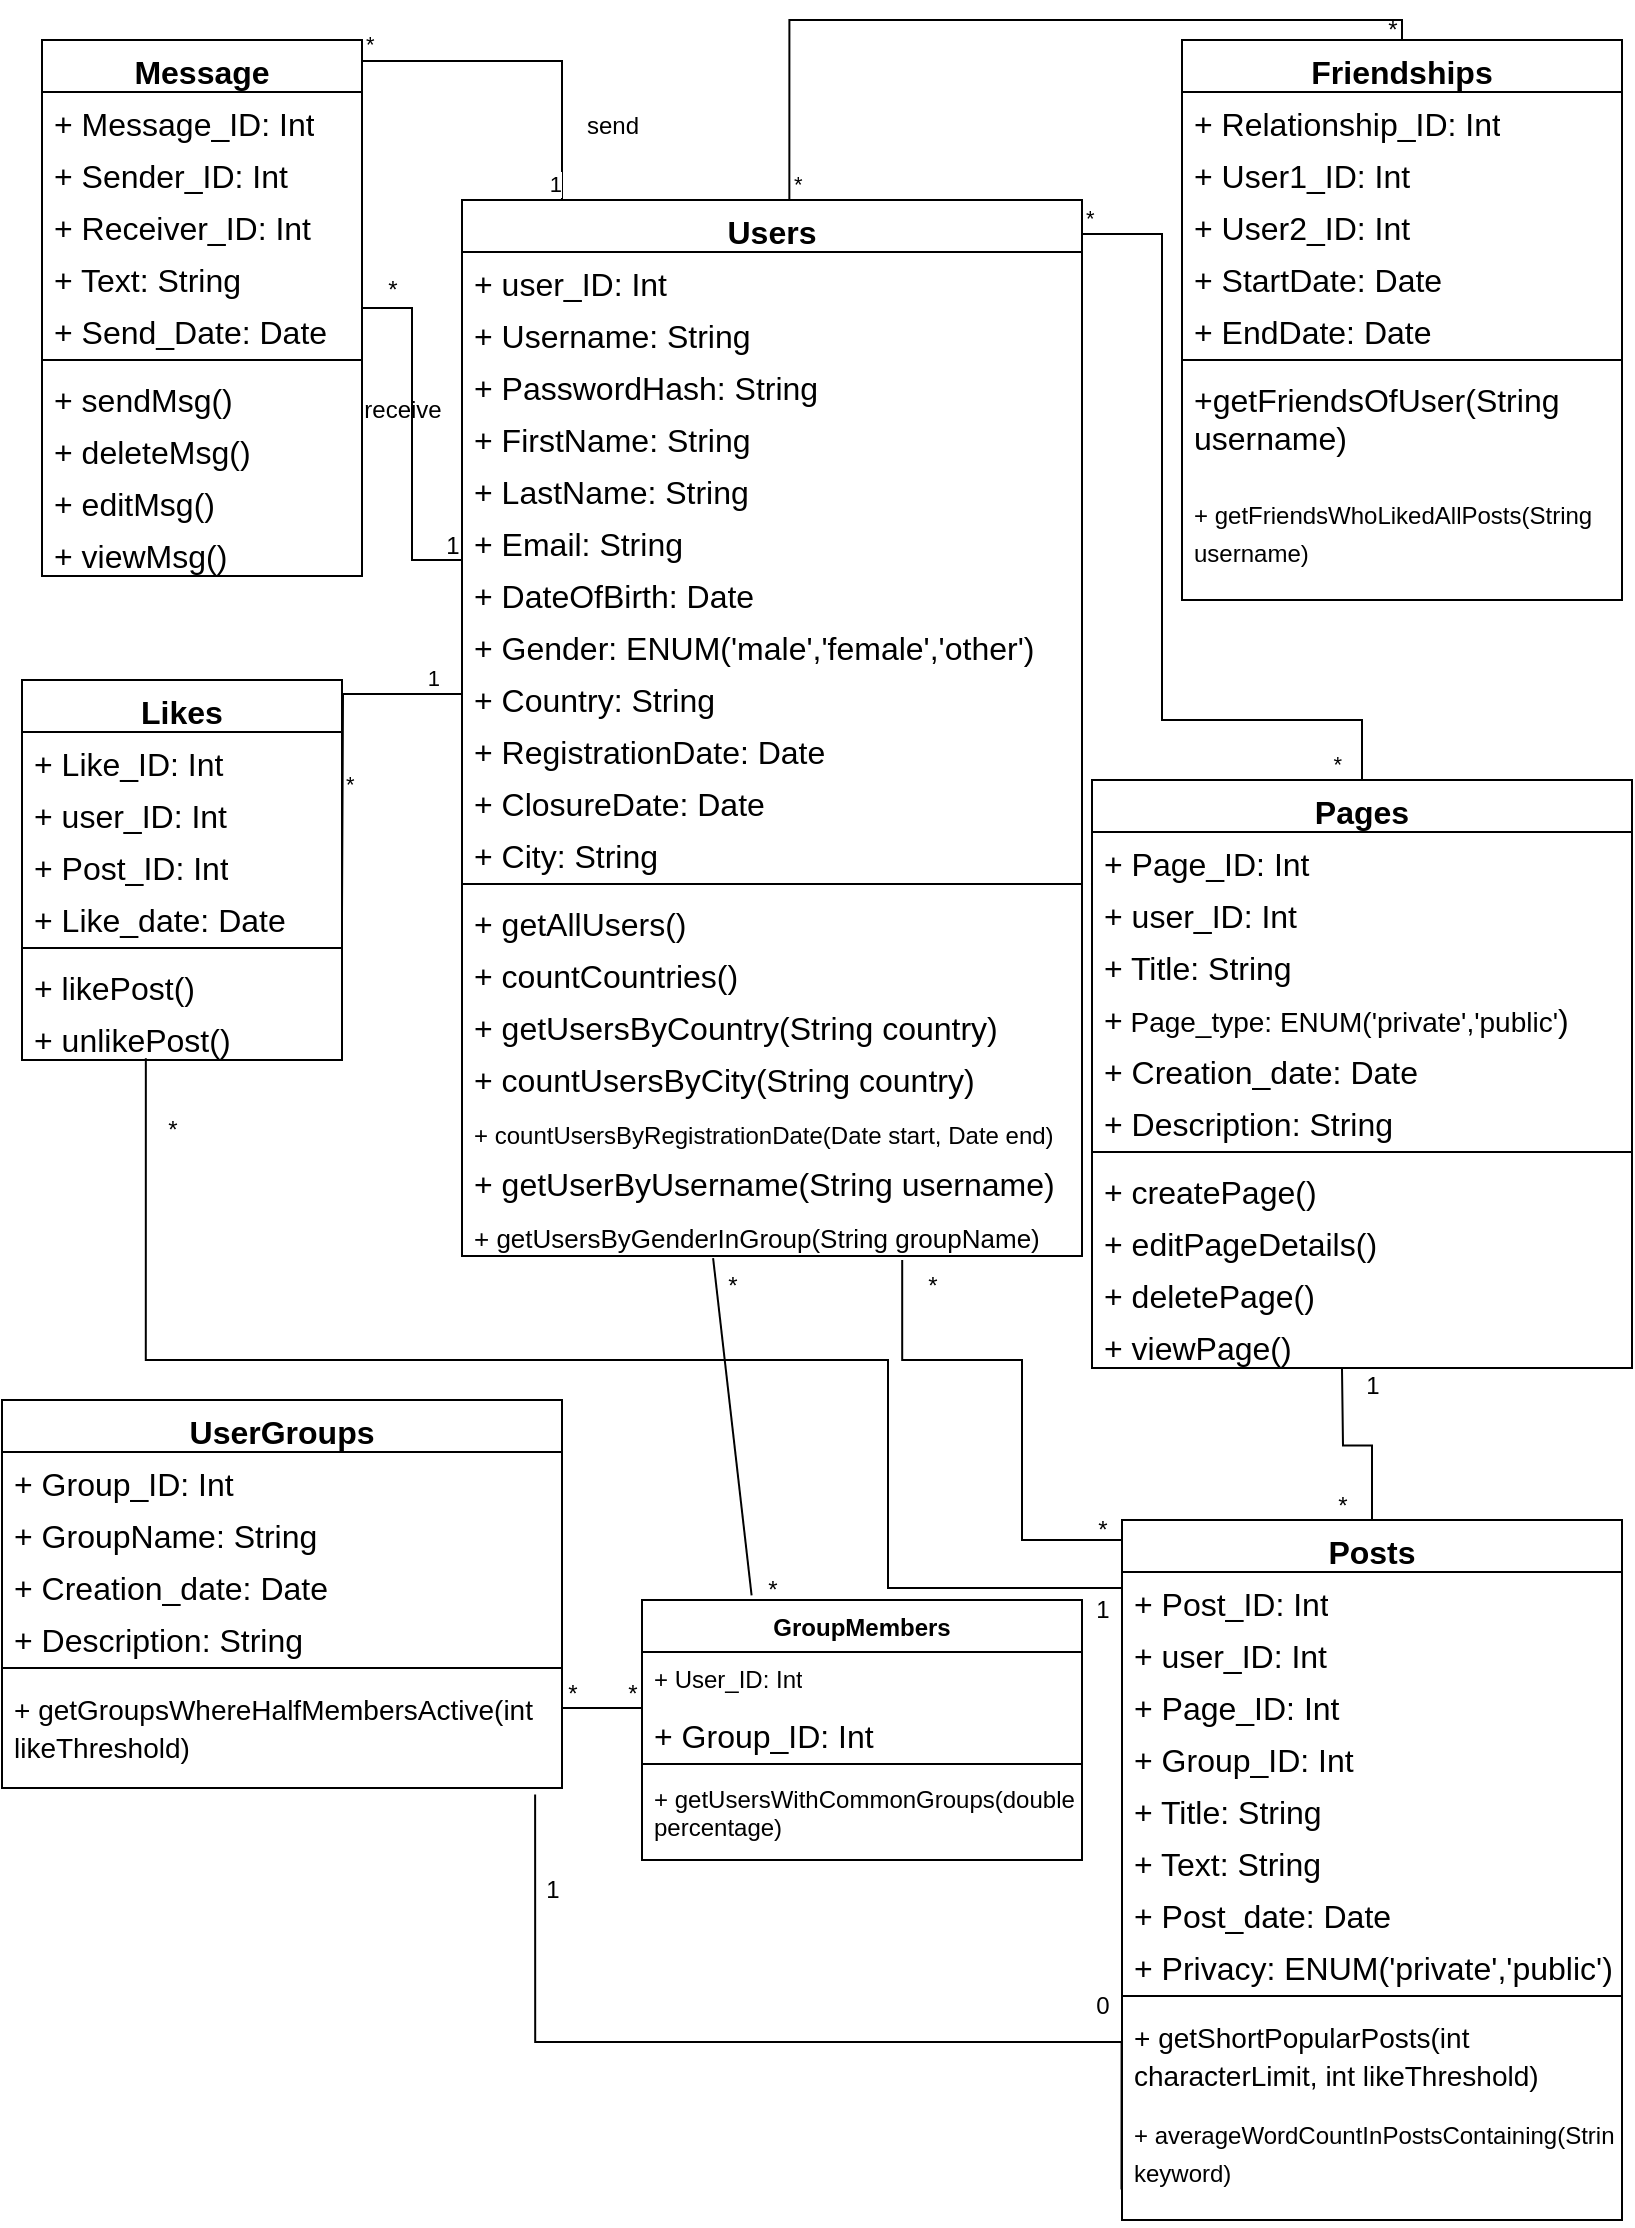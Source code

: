 <mxfile version="22.0.8" type="github">
  <diagram id="C5RBs43oDa-KdzZeNtuy" name="Page-1">
    <mxGraphModel dx="321" dy="411" grid="1" gridSize="10" guides="1" tooltips="1" connect="1" arrows="1" fold="1" page="1" pageScale="1" pageWidth="827" pageHeight="1169" math="0" shadow="0">
      <root>
        <mxCell id="WIyWlLk6GJQsqaUBKTNV-0" />
        <mxCell id="WIyWlLk6GJQsqaUBKTNV-1" parent="WIyWlLk6GJQsqaUBKTNV-0" />
        <mxCell id="ThRtHJyhrlgNvAOaj0hL-0" value="Message" style="swimlane;fontStyle=1;align=center;verticalAlign=top;childLayout=stackLayout;horizontal=1;startSize=26;horizontalStack=0;resizeParent=1;resizeParentMax=0;resizeLast=0;collapsible=1;marginBottom=0;whiteSpace=wrap;html=1;fontSize=16;" parent="WIyWlLk6GJQsqaUBKTNV-1" vertex="1">
          <mxGeometry x="30" y="40" width="160" height="268" as="geometry" />
        </mxCell>
        <mxCell id="ThRtHJyhrlgNvAOaj0hL-1" value="+ Message_ID: Int" style="text;strokeColor=none;fillColor=none;align=left;verticalAlign=top;spacingLeft=4;spacingRight=4;overflow=hidden;rotatable=0;points=[[0,0.5],[1,0.5]];portConstraint=eastwest;whiteSpace=wrap;html=1;fontSize=16;" parent="ThRtHJyhrlgNvAOaj0hL-0" vertex="1">
          <mxGeometry y="26" width="160" height="26" as="geometry" />
        </mxCell>
        <mxCell id="ThRtHJyhrlgNvAOaj0hL-35" value="+ Sender_ID: Int" style="text;strokeColor=none;fillColor=none;align=left;verticalAlign=top;spacingLeft=4;spacingRight=4;overflow=hidden;rotatable=0;points=[[0,0.5],[1,0.5]];portConstraint=eastwest;whiteSpace=wrap;html=1;fontSize=16;" parent="ThRtHJyhrlgNvAOaj0hL-0" vertex="1">
          <mxGeometry y="52" width="160" height="26" as="geometry" />
        </mxCell>
        <mxCell id="ThRtHJyhrlgNvAOaj0hL-36" value="+ Receiver_ID: Int" style="text;strokeColor=none;fillColor=none;align=left;verticalAlign=top;spacingLeft=4;spacingRight=4;overflow=hidden;rotatable=0;points=[[0,0.5],[1,0.5]];portConstraint=eastwest;whiteSpace=wrap;html=1;fontSize=16;" parent="ThRtHJyhrlgNvAOaj0hL-0" vertex="1">
          <mxGeometry y="78" width="160" height="26" as="geometry" />
        </mxCell>
        <mxCell id="ThRtHJyhrlgNvAOaj0hL-38" value="+ Text: String" style="text;strokeColor=none;fillColor=none;align=left;verticalAlign=top;spacingLeft=4;spacingRight=4;overflow=hidden;rotatable=0;points=[[0,0.5],[1,0.5]];portConstraint=eastwest;whiteSpace=wrap;html=1;fontSize=16;" parent="ThRtHJyhrlgNvAOaj0hL-0" vertex="1">
          <mxGeometry y="104" width="160" height="26" as="geometry" />
        </mxCell>
        <mxCell id="ThRtHJyhrlgNvAOaj0hL-37" value="+ Send_Date: Date" style="text;strokeColor=none;fillColor=none;align=left;verticalAlign=top;spacingLeft=4;spacingRight=4;overflow=hidden;rotatable=0;points=[[0,0.5],[1,0.5]];portConstraint=eastwest;whiteSpace=wrap;html=1;fontSize=16;" parent="ThRtHJyhrlgNvAOaj0hL-0" vertex="1">
          <mxGeometry y="130" width="160" height="26" as="geometry" />
        </mxCell>
        <mxCell id="ThRtHJyhrlgNvAOaj0hL-2" value="" style="line;strokeWidth=1;fillColor=none;align=left;verticalAlign=middle;spacingTop=-1;spacingLeft=3;spacingRight=3;rotatable=0;labelPosition=right;points=[];portConstraint=eastwest;strokeColor=inherit;fontSize=16;" parent="ThRtHJyhrlgNvAOaj0hL-0" vertex="1">
          <mxGeometry y="156" width="160" height="8" as="geometry" />
        </mxCell>
        <mxCell id="ThRtHJyhrlgNvAOaj0hL-39" value="+ sendMsg()" style="text;strokeColor=none;fillColor=none;align=left;verticalAlign=top;spacingLeft=4;spacingRight=4;overflow=hidden;rotatable=0;points=[[0,0.5],[1,0.5]];portConstraint=eastwest;whiteSpace=wrap;html=1;fontSize=16;" parent="ThRtHJyhrlgNvAOaj0hL-0" vertex="1">
          <mxGeometry y="164" width="160" height="26" as="geometry" />
        </mxCell>
        <mxCell id="ThRtHJyhrlgNvAOaj0hL-40" value="+ deleteMsg()" style="text;strokeColor=none;fillColor=none;align=left;verticalAlign=top;spacingLeft=4;spacingRight=4;overflow=hidden;rotatable=0;points=[[0,0.5],[1,0.5]];portConstraint=eastwest;whiteSpace=wrap;html=1;fontSize=16;" parent="ThRtHJyhrlgNvAOaj0hL-0" vertex="1">
          <mxGeometry y="190" width="160" height="26" as="geometry" />
        </mxCell>
        <mxCell id="86ihuLmKKEzfIIMD_7gH-0" value="+ editMsg()" style="text;strokeColor=none;fillColor=none;align=left;verticalAlign=top;spacingLeft=4;spacingRight=4;overflow=hidden;rotatable=0;points=[[0,0.5],[1,0.5]];portConstraint=eastwest;whiteSpace=wrap;html=1;fontSize=16;" parent="ThRtHJyhrlgNvAOaj0hL-0" vertex="1">
          <mxGeometry y="216" width="160" height="26" as="geometry" />
        </mxCell>
        <mxCell id="ThRtHJyhrlgNvAOaj0hL-3" value="+ viewMsg()" style="text;strokeColor=none;fillColor=none;align=left;verticalAlign=top;spacingLeft=4;spacingRight=4;overflow=hidden;rotatable=0;points=[[0,0.5],[1,0.5]];portConstraint=eastwest;whiteSpace=wrap;html=1;fontSize=16;" parent="ThRtHJyhrlgNvAOaj0hL-0" vertex="1">
          <mxGeometry y="242" width="160" height="26" as="geometry" />
        </mxCell>
        <mxCell id="ThRtHJyhrlgNvAOaj0hL-4" value="Posts" style="swimlane;fontStyle=1;align=center;verticalAlign=top;childLayout=stackLayout;horizontal=1;startSize=26;horizontalStack=0;resizeParent=1;resizeParentMax=0;resizeLast=0;collapsible=1;marginBottom=0;whiteSpace=wrap;html=1;fontSize=16;" parent="WIyWlLk6GJQsqaUBKTNV-1" vertex="1">
          <mxGeometry x="570" y="780" width="250" height="350" as="geometry" />
        </mxCell>
        <mxCell id="ThRtHJyhrlgNvAOaj0hL-5" value="+ Post_ID: Int" style="text;strokeColor=none;fillColor=none;align=left;verticalAlign=top;spacingLeft=4;spacingRight=4;overflow=hidden;rotatable=0;points=[[0,0.5],[1,0.5]];portConstraint=eastwest;whiteSpace=wrap;html=1;fontSize=16;" parent="ThRtHJyhrlgNvAOaj0hL-4" vertex="1">
          <mxGeometry y="26" width="250" height="26" as="geometry" />
        </mxCell>
        <mxCell id="UAslaFIWiBgq6Q58Ci3w-1" value="+ user_ID: Int" style="text;strokeColor=none;fillColor=none;align=left;verticalAlign=top;spacingLeft=4;spacingRight=4;overflow=hidden;rotatable=0;points=[[0,0.5],[1,0.5]];portConstraint=eastwest;whiteSpace=wrap;html=1;fontSize=16;" parent="ThRtHJyhrlgNvAOaj0hL-4" vertex="1">
          <mxGeometry y="52" width="250" height="26" as="geometry" />
        </mxCell>
        <mxCell id="86ihuLmKKEzfIIMD_7gH-53" value="+ Page_ID: Int" style="text;strokeColor=none;fillColor=none;align=left;verticalAlign=top;spacingLeft=4;spacingRight=4;overflow=hidden;rotatable=0;points=[[0,0.5],[1,0.5]];portConstraint=eastwest;whiteSpace=wrap;html=1;fontSize=16;" parent="ThRtHJyhrlgNvAOaj0hL-4" vertex="1">
          <mxGeometry y="78" width="250" height="26" as="geometry" />
        </mxCell>
        <mxCell id="86ihuLmKKEzfIIMD_7gH-55" value="+ Group_ID: Int" style="text;strokeColor=none;fillColor=none;align=left;verticalAlign=top;spacingLeft=4;spacingRight=4;overflow=hidden;rotatable=0;points=[[0,0.5],[1,0.5]];portConstraint=eastwest;whiteSpace=wrap;html=1;fontSize=16;" parent="ThRtHJyhrlgNvAOaj0hL-4" vertex="1">
          <mxGeometry y="104" width="250" height="26" as="geometry" />
        </mxCell>
        <mxCell id="86ihuLmKKEzfIIMD_7gH-54" value="+ Title: String" style="text;strokeColor=none;fillColor=none;align=left;verticalAlign=top;spacingLeft=4;spacingRight=4;overflow=hidden;rotatable=0;points=[[0,0.5],[1,0.5]];portConstraint=eastwest;whiteSpace=wrap;html=1;fontSize=16;" parent="ThRtHJyhrlgNvAOaj0hL-4" vertex="1">
          <mxGeometry y="130" width="250" height="26" as="geometry" />
        </mxCell>
        <mxCell id="86ihuLmKKEzfIIMD_7gH-52" value="+ Text: String" style="text;strokeColor=none;fillColor=none;align=left;verticalAlign=top;spacingLeft=4;spacingRight=4;overflow=hidden;rotatable=0;points=[[0,0.5],[1,0.5]];portConstraint=eastwest;whiteSpace=wrap;html=1;fontSize=16;" parent="ThRtHJyhrlgNvAOaj0hL-4" vertex="1">
          <mxGeometry y="156" width="250" height="26" as="geometry" />
        </mxCell>
        <mxCell id="86ihuLmKKEzfIIMD_7gH-51" value="+ Post_date: Date" style="text;strokeColor=none;fillColor=none;align=left;verticalAlign=top;spacingLeft=4;spacingRight=4;overflow=hidden;rotatable=0;points=[[0,0.5],[1,0.5]];portConstraint=eastwest;whiteSpace=wrap;html=1;fontSize=16;" parent="ThRtHJyhrlgNvAOaj0hL-4" vertex="1">
          <mxGeometry y="182" width="250" height="26" as="geometry" />
        </mxCell>
        <mxCell id="86ihuLmKKEzfIIMD_7gH-50" value="+ Privacy: ENUM(&#39;private&#39;,&#39;public&#39;)" style="text;strokeColor=none;fillColor=none;align=left;verticalAlign=top;spacingLeft=4;spacingRight=4;overflow=hidden;rotatable=0;points=[[0,0.5],[1,0.5]];portConstraint=eastwest;whiteSpace=wrap;html=1;fontSize=16;" parent="ThRtHJyhrlgNvAOaj0hL-4" vertex="1">
          <mxGeometry y="208" width="250" height="26" as="geometry" />
        </mxCell>
        <mxCell id="ThRtHJyhrlgNvAOaj0hL-6" value="" style="line;strokeWidth=1;fillColor=none;align=left;verticalAlign=middle;spacingTop=-1;spacingLeft=3;spacingRight=3;rotatable=0;labelPosition=right;points=[];portConstraint=eastwest;strokeColor=inherit;fontSize=16;" parent="ThRtHJyhrlgNvAOaj0hL-4" vertex="1">
          <mxGeometry y="234" width="250" height="8" as="geometry" />
        </mxCell>
        <mxCell id="86ihuLmKKEzfIIMD_7gH-56" value="&lt;font style=&quot;font-size: 14px;&quot;&gt;+&amp;nbsp;getShortPopularPosts(int characterLimit, int likeThreshold)&lt;/font&gt;" style="text;strokeColor=none;fillColor=none;align=left;verticalAlign=top;spacingLeft=4;spacingRight=4;overflow=hidden;rotatable=0;points=[[0,0.5],[1,0.5]];portConstraint=eastwest;whiteSpace=wrap;html=1;fontSize=16;" parent="ThRtHJyhrlgNvAOaj0hL-4" vertex="1">
          <mxGeometry y="242" width="250" height="48" as="geometry" />
        </mxCell>
        <mxCell id="86ihuLmKKEzfIIMD_7gH-58" value="&lt;font style=&quot;font-size: 12px;&quot;&gt;+&amp;nbsp;averageWordCountInPostsContaining(String keyword)&lt;/font&gt;" style="text;strokeColor=none;fillColor=none;align=left;verticalAlign=top;spacingLeft=4;spacingRight=4;overflow=hidden;rotatable=0;points=[[0,0.5],[1,0.5]];portConstraint=eastwest;whiteSpace=wrap;html=1;fontSize=16;" parent="ThRtHJyhrlgNvAOaj0hL-4" vertex="1">
          <mxGeometry y="290" width="250" height="60" as="geometry" />
        </mxCell>
        <mxCell id="ThRtHJyhrlgNvAOaj0hL-8" value="Users" style="swimlane;fontStyle=1;align=center;verticalAlign=top;childLayout=stackLayout;horizontal=1;startSize=26;horizontalStack=0;resizeParent=1;resizeParentMax=0;resizeLast=0;collapsible=1;marginBottom=0;whiteSpace=wrap;html=1;fontSize=16;" parent="WIyWlLk6GJQsqaUBKTNV-1" vertex="1">
          <mxGeometry x="240" y="120" width="310" height="528" as="geometry" />
        </mxCell>
        <mxCell id="ThRtHJyhrlgNvAOaj0hL-9" value="+ user_ID: Int" style="text;strokeColor=none;fillColor=none;align=left;verticalAlign=top;spacingLeft=4;spacingRight=4;overflow=hidden;rotatable=0;points=[[0,0.5],[1,0.5]];portConstraint=eastwest;whiteSpace=wrap;html=1;fontSize=16;" parent="ThRtHJyhrlgNvAOaj0hL-8" vertex="1">
          <mxGeometry y="26" width="310" height="26" as="geometry" />
        </mxCell>
        <mxCell id="86ihuLmKKEzfIIMD_7gH-1" value="+ Username: String" style="text;strokeColor=none;fillColor=none;align=left;verticalAlign=top;spacingLeft=4;spacingRight=4;overflow=hidden;rotatable=0;points=[[0,0.5],[1,0.5]];portConstraint=eastwest;whiteSpace=wrap;html=1;fontSize=16;" parent="ThRtHJyhrlgNvAOaj0hL-8" vertex="1">
          <mxGeometry y="52" width="310" height="26" as="geometry" />
        </mxCell>
        <mxCell id="86ihuLmKKEzfIIMD_7gH-4" value="+ PasswordHash: String" style="text;strokeColor=none;fillColor=none;align=left;verticalAlign=top;spacingLeft=4;spacingRight=4;overflow=hidden;rotatable=0;points=[[0,0.5],[1,0.5]];portConstraint=eastwest;whiteSpace=wrap;html=1;fontSize=16;" parent="ThRtHJyhrlgNvAOaj0hL-8" vertex="1">
          <mxGeometry y="78" width="310" height="26" as="geometry" />
        </mxCell>
        <mxCell id="86ihuLmKKEzfIIMD_7gH-6" value="+ FirstName: String" style="text;strokeColor=none;fillColor=none;align=left;verticalAlign=top;spacingLeft=4;spacingRight=4;overflow=hidden;rotatable=0;points=[[0,0.5],[1,0.5]];portConstraint=eastwest;whiteSpace=wrap;html=1;fontSize=16;" parent="ThRtHJyhrlgNvAOaj0hL-8" vertex="1">
          <mxGeometry y="104" width="310" height="26" as="geometry" />
        </mxCell>
        <mxCell id="86ihuLmKKEzfIIMD_7gH-9" value="+ LastName: String" style="text;strokeColor=none;fillColor=none;align=left;verticalAlign=top;spacingLeft=4;spacingRight=4;overflow=hidden;rotatable=0;points=[[0,0.5],[1,0.5]];portConstraint=eastwest;whiteSpace=wrap;html=1;fontSize=16;" parent="ThRtHJyhrlgNvAOaj0hL-8" vertex="1">
          <mxGeometry y="130" width="310" height="26" as="geometry" />
        </mxCell>
        <mxCell id="86ihuLmKKEzfIIMD_7gH-8" value="+ Email: String" style="text;strokeColor=none;fillColor=none;align=left;verticalAlign=top;spacingLeft=4;spacingRight=4;overflow=hidden;rotatable=0;points=[[0,0.5],[1,0.5]];portConstraint=eastwest;whiteSpace=wrap;html=1;fontSize=16;" parent="ThRtHJyhrlgNvAOaj0hL-8" vertex="1">
          <mxGeometry y="156" width="310" height="26" as="geometry" />
        </mxCell>
        <mxCell id="86ihuLmKKEzfIIMD_7gH-7" value="+ DateOfBirth: Date" style="text;strokeColor=none;fillColor=none;align=left;verticalAlign=top;spacingLeft=4;spacingRight=4;overflow=hidden;rotatable=0;points=[[0,0.5],[1,0.5]];portConstraint=eastwest;whiteSpace=wrap;html=1;fontSize=16;" parent="ThRtHJyhrlgNvAOaj0hL-8" vertex="1">
          <mxGeometry y="182" width="310" height="26" as="geometry" />
        </mxCell>
        <mxCell id="86ihuLmKKEzfIIMD_7gH-5" value="+ Gender: ENUM(&#39;male&#39;,&#39;female&#39;,&#39;other&#39;)" style="text;strokeColor=none;fillColor=none;align=left;verticalAlign=top;spacingLeft=4;spacingRight=4;overflow=hidden;rotatable=0;points=[[0,0.5],[1,0.5]];portConstraint=eastwest;whiteSpace=wrap;html=1;fontSize=16;" parent="ThRtHJyhrlgNvAOaj0hL-8" vertex="1">
          <mxGeometry y="208" width="310" height="26" as="geometry" />
        </mxCell>
        <mxCell id="86ihuLmKKEzfIIMD_7gH-2" value="+ Country: String" style="text;strokeColor=none;fillColor=none;align=left;verticalAlign=top;spacingLeft=4;spacingRight=4;overflow=hidden;rotatable=0;points=[[0,0.5],[1,0.5]];portConstraint=eastwest;whiteSpace=wrap;html=1;fontSize=16;" parent="ThRtHJyhrlgNvAOaj0hL-8" vertex="1">
          <mxGeometry y="234" width="310" height="26" as="geometry" />
        </mxCell>
        <mxCell id="86ihuLmKKEzfIIMD_7gH-3" value="+ RegistrationDate: Date" style="text;strokeColor=none;fillColor=none;align=left;verticalAlign=top;spacingLeft=4;spacingRight=4;overflow=hidden;rotatable=0;points=[[0,0.5],[1,0.5]];portConstraint=eastwest;whiteSpace=wrap;html=1;fontSize=16;" parent="ThRtHJyhrlgNvAOaj0hL-8" vertex="1">
          <mxGeometry y="260" width="310" height="26" as="geometry" />
        </mxCell>
        <mxCell id="86ihuLmKKEzfIIMD_7gH-12" value="+ ClosureDate: Date" style="text;strokeColor=none;fillColor=none;align=left;verticalAlign=top;spacingLeft=4;spacingRight=4;overflow=hidden;rotatable=0;points=[[0,0.5],[1,0.5]];portConstraint=eastwest;whiteSpace=wrap;html=1;fontSize=16;" parent="ThRtHJyhrlgNvAOaj0hL-8" vertex="1">
          <mxGeometry y="286" width="310" height="26" as="geometry" />
        </mxCell>
        <mxCell id="UAslaFIWiBgq6Q58Ci3w-0" value="+ City: String" style="text;strokeColor=none;fillColor=none;align=left;verticalAlign=top;spacingLeft=4;spacingRight=4;overflow=hidden;rotatable=0;points=[[0,0.5],[1,0.5]];portConstraint=eastwest;whiteSpace=wrap;html=1;fontSize=16;" parent="ThRtHJyhrlgNvAOaj0hL-8" vertex="1">
          <mxGeometry y="312" width="310" height="26" as="geometry" />
        </mxCell>
        <mxCell id="ThRtHJyhrlgNvAOaj0hL-10" value="" style="line;strokeWidth=1;fillColor=none;align=left;verticalAlign=middle;spacingTop=-1;spacingLeft=3;spacingRight=3;rotatable=0;labelPosition=right;points=[];portConstraint=eastwest;strokeColor=inherit;fontSize=16;" parent="ThRtHJyhrlgNvAOaj0hL-8" vertex="1">
          <mxGeometry y="338" width="310" height="8" as="geometry" />
        </mxCell>
        <mxCell id="86ihuLmKKEzfIIMD_7gH-15" value="+ getAllUsers()" style="text;strokeColor=none;fillColor=none;align=left;verticalAlign=top;spacingLeft=4;spacingRight=4;overflow=hidden;rotatable=0;points=[[0,0.5],[1,0.5]];portConstraint=eastwest;whiteSpace=wrap;html=1;fontSize=16;" parent="ThRtHJyhrlgNvAOaj0hL-8" vertex="1">
          <mxGeometry y="346" width="310" height="26" as="geometry" />
        </mxCell>
        <mxCell id="86ihuLmKKEzfIIMD_7gH-16" value="+ countCountries()" style="text;strokeColor=none;fillColor=none;align=left;verticalAlign=top;spacingLeft=4;spacingRight=4;overflow=hidden;rotatable=0;points=[[0,0.5],[1,0.5]];portConstraint=eastwest;whiteSpace=wrap;html=1;fontSize=16;" parent="ThRtHJyhrlgNvAOaj0hL-8" vertex="1">
          <mxGeometry y="372" width="310" height="26" as="geometry" />
        </mxCell>
        <mxCell id="86ihuLmKKEzfIIMD_7gH-17" value="+ getUsersByCountry(String country)" style="text;strokeColor=none;fillColor=none;align=left;verticalAlign=top;spacingLeft=4;spacingRight=4;overflow=hidden;rotatable=0;points=[[0,0.5],[1,0.5]];portConstraint=eastwest;whiteSpace=wrap;html=1;fontSize=16;" parent="ThRtHJyhrlgNvAOaj0hL-8" vertex="1">
          <mxGeometry y="398" width="310" height="26" as="geometry" />
        </mxCell>
        <mxCell id="86ihuLmKKEzfIIMD_7gH-14" value="+&amp;nbsp;countUsersByCity(String country)" style="text;strokeColor=none;fillColor=none;align=left;verticalAlign=top;spacingLeft=4;spacingRight=4;overflow=hidden;rotatable=0;points=[[0,0.5],[1,0.5]];portConstraint=eastwest;whiteSpace=wrap;html=1;fontSize=16;" parent="ThRtHJyhrlgNvAOaj0hL-8" vertex="1">
          <mxGeometry y="424" width="310" height="26" as="geometry" />
        </mxCell>
        <mxCell id="86ihuLmKKEzfIIMD_7gH-13" value="&lt;font style=&quot;font-size: 12px;&quot;&gt;+&amp;nbsp;countUsersByRegistrationDate(Date start, Date end)&lt;/font&gt;" style="text;strokeColor=none;fillColor=none;align=left;verticalAlign=top;spacingLeft=4;spacingRight=4;overflow=hidden;rotatable=0;points=[[0,0.5],[1,0.5]];portConstraint=eastwest;whiteSpace=wrap;html=1;fontSize=16;" parent="ThRtHJyhrlgNvAOaj0hL-8" vertex="1">
          <mxGeometry y="450" width="310" height="26" as="geometry" />
        </mxCell>
        <mxCell id="ThRtHJyhrlgNvAOaj0hL-11" value="+&amp;nbsp;getUserByUsername(String username)" style="text;strokeColor=none;fillColor=none;align=left;verticalAlign=top;spacingLeft=4;spacingRight=4;overflow=hidden;rotatable=0;points=[[0,0.5],[1,0.5]];portConstraint=eastwest;whiteSpace=wrap;html=1;fontSize=16;" parent="ThRtHJyhrlgNvAOaj0hL-8" vertex="1">
          <mxGeometry y="476" width="310" height="26" as="geometry" />
        </mxCell>
        <mxCell id="UAslaFIWiBgq6Q58Ci3w-25" value="&lt;font style=&quot;font-size: 13px;&quot;&gt;+&amp;nbsp;getUsersByGenderInGroup(String groupName)&lt;/font&gt;" style="text;strokeColor=none;fillColor=none;align=left;verticalAlign=top;spacingLeft=4;spacingRight=4;overflow=hidden;rotatable=0;points=[[0,0.5],[1,0.5]];portConstraint=eastwest;whiteSpace=wrap;html=1;fontSize=16;" parent="ThRtHJyhrlgNvAOaj0hL-8" vertex="1">
          <mxGeometry y="502" width="310" height="26" as="geometry" />
        </mxCell>
        <mxCell id="ThRtHJyhrlgNvAOaj0hL-16" value="Pages" style="swimlane;fontStyle=1;align=center;verticalAlign=top;childLayout=stackLayout;horizontal=1;startSize=26;horizontalStack=0;resizeParent=1;resizeParentMax=0;resizeLast=0;collapsible=1;marginBottom=0;whiteSpace=wrap;html=1;fontSize=16;" parent="WIyWlLk6GJQsqaUBKTNV-1" vertex="1">
          <mxGeometry x="555" y="410" width="270" height="294" as="geometry" />
        </mxCell>
        <mxCell id="ThRtHJyhrlgNvAOaj0hL-17" value="+ Page_ID: Int" style="text;strokeColor=none;fillColor=none;align=left;verticalAlign=top;spacingLeft=4;spacingRight=4;overflow=hidden;rotatable=0;points=[[0,0.5],[1,0.5]];portConstraint=eastwest;whiteSpace=wrap;html=1;fontSize=16;" parent="ThRtHJyhrlgNvAOaj0hL-16" vertex="1">
          <mxGeometry y="26" width="270" height="26" as="geometry" />
        </mxCell>
        <mxCell id="86ihuLmKKEzfIIMD_7gH-27" value="+ user_ID: Int" style="text;strokeColor=none;fillColor=none;align=left;verticalAlign=top;spacingLeft=4;spacingRight=4;overflow=hidden;rotatable=0;points=[[0,0.5],[1,0.5]];portConstraint=eastwest;whiteSpace=wrap;html=1;fontSize=16;" parent="ThRtHJyhrlgNvAOaj0hL-16" vertex="1">
          <mxGeometry y="52" width="270" height="26" as="geometry" />
        </mxCell>
        <mxCell id="86ihuLmKKEzfIIMD_7gH-30" value="+ Title: String" style="text;strokeColor=none;fillColor=none;align=left;verticalAlign=top;spacingLeft=4;spacingRight=4;overflow=hidden;rotatable=0;points=[[0,0.5],[1,0.5]];portConstraint=eastwest;whiteSpace=wrap;html=1;fontSize=16;" parent="ThRtHJyhrlgNvAOaj0hL-16" vertex="1">
          <mxGeometry y="78" width="270" height="26" as="geometry" />
        </mxCell>
        <mxCell id="86ihuLmKKEzfIIMD_7gH-31" value="+&lt;font style=&quot;font-size: 14px;&quot;&gt; Page_type: ENUM(&#39;private&#39;,&#39;public&#39;&lt;/font&gt;)" style="text;strokeColor=none;fillColor=none;align=left;verticalAlign=top;spacingLeft=4;spacingRight=4;overflow=hidden;rotatable=0;points=[[0,0.5],[1,0.5]];portConstraint=eastwest;whiteSpace=wrap;html=1;fontSize=16;" parent="ThRtHJyhrlgNvAOaj0hL-16" vertex="1">
          <mxGeometry y="104" width="270" height="26" as="geometry" />
        </mxCell>
        <mxCell id="86ihuLmKKEzfIIMD_7gH-29" value="+ Creation_date: Date" style="text;strokeColor=none;fillColor=none;align=left;verticalAlign=top;spacingLeft=4;spacingRight=4;overflow=hidden;rotatable=0;points=[[0,0.5],[1,0.5]];portConstraint=eastwest;whiteSpace=wrap;html=1;fontSize=16;" parent="ThRtHJyhrlgNvAOaj0hL-16" vertex="1">
          <mxGeometry y="130" width="270" height="26" as="geometry" />
        </mxCell>
        <mxCell id="86ihuLmKKEzfIIMD_7gH-28" value="+ Description: String" style="text;strokeColor=none;fillColor=none;align=left;verticalAlign=top;spacingLeft=4;spacingRight=4;overflow=hidden;rotatable=0;points=[[0,0.5],[1,0.5]];portConstraint=eastwest;whiteSpace=wrap;html=1;fontSize=16;" parent="ThRtHJyhrlgNvAOaj0hL-16" vertex="1">
          <mxGeometry y="156" width="270" height="26" as="geometry" />
        </mxCell>
        <mxCell id="ThRtHJyhrlgNvAOaj0hL-18" value="" style="line;strokeWidth=1;fillColor=none;align=left;verticalAlign=middle;spacingTop=-1;spacingLeft=3;spacingRight=3;rotatable=0;labelPosition=right;points=[];portConstraint=eastwest;strokeColor=inherit;fontSize=16;" parent="ThRtHJyhrlgNvAOaj0hL-16" vertex="1">
          <mxGeometry y="182" width="270" height="8" as="geometry" />
        </mxCell>
        <mxCell id="86ihuLmKKEzfIIMD_7gH-32" value="+ createPage()" style="text;strokeColor=none;fillColor=none;align=left;verticalAlign=top;spacingLeft=4;spacingRight=4;overflow=hidden;rotatable=0;points=[[0,0.5],[1,0.5]];portConstraint=eastwest;whiteSpace=wrap;html=1;fontSize=16;" parent="ThRtHJyhrlgNvAOaj0hL-16" vertex="1">
          <mxGeometry y="190" width="270" height="26" as="geometry" />
        </mxCell>
        <mxCell id="86ihuLmKKEzfIIMD_7gH-34" value="+ editPageDetails()" style="text;strokeColor=none;fillColor=none;align=left;verticalAlign=top;spacingLeft=4;spacingRight=4;overflow=hidden;rotatable=0;points=[[0,0.5],[1,0.5]];portConstraint=eastwest;whiteSpace=wrap;html=1;fontSize=16;" parent="ThRtHJyhrlgNvAOaj0hL-16" vertex="1">
          <mxGeometry y="216" width="270" height="26" as="geometry" />
        </mxCell>
        <mxCell id="86ihuLmKKEzfIIMD_7gH-33" value="+ deletePage()" style="text;strokeColor=none;fillColor=none;align=left;verticalAlign=top;spacingLeft=4;spacingRight=4;overflow=hidden;rotatable=0;points=[[0,0.5],[1,0.5]];portConstraint=eastwest;whiteSpace=wrap;html=1;fontSize=16;" parent="ThRtHJyhrlgNvAOaj0hL-16" vertex="1">
          <mxGeometry y="242" width="270" height="26" as="geometry" />
        </mxCell>
        <mxCell id="ThRtHJyhrlgNvAOaj0hL-19" value="+ viewPage()" style="text;strokeColor=none;fillColor=none;align=left;verticalAlign=top;spacingLeft=4;spacingRight=4;overflow=hidden;rotatable=0;points=[[0,0.5],[1,0.5]];portConstraint=eastwest;whiteSpace=wrap;html=1;fontSize=16;" parent="ThRtHJyhrlgNvAOaj0hL-16" vertex="1">
          <mxGeometry y="268" width="270" height="26" as="geometry" />
        </mxCell>
        <mxCell id="ThRtHJyhrlgNvAOaj0hL-20" value="Friendships" style="swimlane;fontStyle=1;align=center;verticalAlign=top;childLayout=stackLayout;horizontal=1;startSize=26;horizontalStack=0;resizeParent=1;resizeParentMax=0;resizeLast=0;collapsible=1;marginBottom=0;whiteSpace=wrap;html=1;fontSize=16;" parent="WIyWlLk6GJQsqaUBKTNV-1" vertex="1">
          <mxGeometry x="600" y="40" width="220" height="280" as="geometry" />
        </mxCell>
        <mxCell id="86ihuLmKKEzfIIMD_7gH-19" value="+ Relationship_ID: Int" style="text;strokeColor=none;fillColor=none;align=left;verticalAlign=top;spacingLeft=4;spacingRight=4;overflow=hidden;rotatable=0;points=[[0,0.5],[1,0.5]];portConstraint=eastwest;whiteSpace=wrap;html=1;fontSize=16;" parent="ThRtHJyhrlgNvAOaj0hL-20" vertex="1">
          <mxGeometry y="26" width="220" height="26" as="geometry" />
        </mxCell>
        <mxCell id="86ihuLmKKEzfIIMD_7gH-18" value="+ User1_ID: Int" style="text;strokeColor=none;fillColor=none;align=left;verticalAlign=top;spacingLeft=4;spacingRight=4;overflow=hidden;rotatable=0;points=[[0,0.5],[1,0.5]];portConstraint=eastwest;whiteSpace=wrap;html=1;fontSize=16;" parent="ThRtHJyhrlgNvAOaj0hL-20" vertex="1">
          <mxGeometry y="52" width="220" height="26" as="geometry" />
        </mxCell>
        <mxCell id="86ihuLmKKEzfIIMD_7gH-20" value="+ User2_ID: Int" style="text;strokeColor=none;fillColor=none;align=left;verticalAlign=top;spacingLeft=4;spacingRight=4;overflow=hidden;rotatable=0;points=[[0,0.5],[1,0.5]];portConstraint=eastwest;whiteSpace=wrap;html=1;fontSize=16;" parent="ThRtHJyhrlgNvAOaj0hL-20" vertex="1">
          <mxGeometry y="78" width="220" height="26" as="geometry" />
        </mxCell>
        <mxCell id="ThRtHJyhrlgNvAOaj0hL-21" value="+ StartDate: Date" style="text;strokeColor=none;fillColor=none;align=left;verticalAlign=top;spacingLeft=4;spacingRight=4;overflow=hidden;rotatable=0;points=[[0,0.5],[1,0.5]];portConstraint=eastwest;whiteSpace=wrap;html=1;fontSize=16;" parent="ThRtHJyhrlgNvAOaj0hL-20" vertex="1">
          <mxGeometry y="104" width="220" height="26" as="geometry" />
        </mxCell>
        <mxCell id="86ihuLmKKEzfIIMD_7gH-21" value="+ EndDate: Date" style="text;strokeColor=none;fillColor=none;align=left;verticalAlign=top;spacingLeft=4;spacingRight=4;overflow=hidden;rotatable=0;points=[[0,0.5],[1,0.5]];portConstraint=eastwest;whiteSpace=wrap;html=1;fontSize=16;" parent="ThRtHJyhrlgNvAOaj0hL-20" vertex="1">
          <mxGeometry y="130" width="220" height="26" as="geometry" />
        </mxCell>
        <mxCell id="ThRtHJyhrlgNvAOaj0hL-22" value="" style="line;strokeWidth=1;fillColor=none;align=left;verticalAlign=middle;spacingTop=-1;spacingLeft=3;spacingRight=3;rotatable=0;labelPosition=right;points=[];portConstraint=eastwest;strokeColor=inherit;fontSize=16;" parent="ThRtHJyhrlgNvAOaj0hL-20" vertex="1">
          <mxGeometry y="156" width="220" height="8" as="geometry" />
        </mxCell>
        <mxCell id="86ihuLmKKEzfIIMD_7gH-23" value="+getFriendsOfUser(String username)" style="text;strokeColor=none;fillColor=none;align=left;verticalAlign=top;spacingLeft=4;spacingRight=4;overflow=hidden;rotatable=0;points=[[0,0.5],[1,0.5]];portConstraint=eastwest;whiteSpace=wrap;html=1;fontSize=16;" parent="ThRtHJyhrlgNvAOaj0hL-20" vertex="1">
          <mxGeometry y="164" width="220" height="56" as="geometry" />
        </mxCell>
        <mxCell id="86ihuLmKKEzfIIMD_7gH-24" value="&lt;font style=&quot;font-size: 12px;&quot;&gt;+&amp;nbsp;getFriendsWhoLikedAllPosts(String username)&lt;/font&gt;" style="text;strokeColor=none;fillColor=none;align=left;verticalAlign=top;spacingLeft=4;spacingRight=4;overflow=hidden;rotatable=0;points=[[0,0.5],[1,0.5]];portConstraint=eastwest;whiteSpace=wrap;html=1;fontSize=16;" parent="ThRtHJyhrlgNvAOaj0hL-20" vertex="1">
          <mxGeometry y="220" width="220" height="60" as="geometry" />
        </mxCell>
        <mxCell id="ThRtHJyhrlgNvAOaj0hL-24" value="UserGroups" style="swimlane;fontStyle=1;align=center;verticalAlign=top;childLayout=stackLayout;horizontal=1;startSize=26;horizontalStack=0;resizeParent=1;resizeParentMax=0;resizeLast=0;collapsible=1;marginBottom=0;whiteSpace=wrap;html=1;fontSize=16;" parent="WIyWlLk6GJQsqaUBKTNV-1" vertex="1">
          <mxGeometry x="10" y="720" width="280" height="194" as="geometry" />
        </mxCell>
        <mxCell id="86ihuLmKKEzfIIMD_7gH-40" value="+ Group_ID: Int" style="text;strokeColor=none;fillColor=none;align=left;verticalAlign=top;spacingLeft=4;spacingRight=4;overflow=hidden;rotatable=0;points=[[0,0.5],[1,0.5]];portConstraint=eastwest;whiteSpace=wrap;html=1;fontSize=16;" parent="ThRtHJyhrlgNvAOaj0hL-24" vertex="1">
          <mxGeometry y="26" width="280" height="26" as="geometry" />
        </mxCell>
        <mxCell id="86ihuLmKKEzfIIMD_7gH-41" value="+ GroupName: String" style="text;strokeColor=none;fillColor=none;align=left;verticalAlign=top;spacingLeft=4;spacingRight=4;overflow=hidden;rotatable=0;points=[[0,0.5],[1,0.5]];portConstraint=eastwest;whiteSpace=wrap;html=1;fontSize=16;" parent="ThRtHJyhrlgNvAOaj0hL-24" vertex="1">
          <mxGeometry y="52" width="280" height="26" as="geometry" />
        </mxCell>
        <mxCell id="86ihuLmKKEzfIIMD_7gH-43" value="+ Creation_date: Date" style="text;strokeColor=none;fillColor=none;align=left;verticalAlign=top;spacingLeft=4;spacingRight=4;overflow=hidden;rotatable=0;points=[[0,0.5],[1,0.5]];portConstraint=eastwest;whiteSpace=wrap;html=1;fontSize=16;" parent="ThRtHJyhrlgNvAOaj0hL-24" vertex="1">
          <mxGeometry y="78" width="280" height="26" as="geometry" />
        </mxCell>
        <mxCell id="ThRtHJyhrlgNvAOaj0hL-25" value="+ Description: String" style="text;strokeColor=none;fillColor=none;align=left;verticalAlign=top;spacingLeft=4;spacingRight=4;overflow=hidden;rotatable=0;points=[[0,0.5],[1,0.5]];portConstraint=eastwest;whiteSpace=wrap;html=1;fontSize=16;" parent="ThRtHJyhrlgNvAOaj0hL-24" vertex="1">
          <mxGeometry y="104" width="280" height="26" as="geometry" />
        </mxCell>
        <mxCell id="ThRtHJyhrlgNvAOaj0hL-26" value="" style="line;strokeWidth=1;fillColor=none;align=left;verticalAlign=middle;spacingTop=-1;spacingLeft=3;spacingRight=3;rotatable=0;labelPosition=right;points=[];portConstraint=eastwest;strokeColor=inherit;fontSize=16;" parent="ThRtHJyhrlgNvAOaj0hL-24" vertex="1">
          <mxGeometry y="130" width="280" height="8" as="geometry" />
        </mxCell>
        <mxCell id="86ihuLmKKEzfIIMD_7gH-47" value="&lt;font style=&quot;font-size: 14px;&quot;&gt;+&amp;nbsp;getGroupsWhereHalfMembersActive(int likeThreshold)&lt;/font&gt;" style="text;strokeColor=none;fillColor=none;align=left;verticalAlign=top;spacingLeft=4;spacingRight=4;overflow=hidden;rotatable=0;points=[[0,0.5],[1,0.5]];portConstraint=eastwest;whiteSpace=wrap;html=1;fontSize=16;" parent="ThRtHJyhrlgNvAOaj0hL-24" vertex="1">
          <mxGeometry y="138" width="280" height="56" as="geometry" />
        </mxCell>
        <mxCell id="ThRtHJyhrlgNvAOaj0hL-28" value="Likes" style="swimlane;fontStyle=1;align=center;verticalAlign=top;childLayout=stackLayout;horizontal=1;startSize=26;horizontalStack=0;resizeParent=1;resizeParentMax=0;resizeLast=0;collapsible=1;marginBottom=0;whiteSpace=wrap;html=1;fontSize=16;" parent="WIyWlLk6GJQsqaUBKTNV-1" vertex="1">
          <mxGeometry x="20" y="360" width="160" height="190" as="geometry" />
        </mxCell>
        <mxCell id="86ihuLmKKEzfIIMD_7gH-35" value="+ Like_ID: Int" style="text;strokeColor=none;fillColor=none;align=left;verticalAlign=top;spacingLeft=4;spacingRight=4;overflow=hidden;rotatable=0;points=[[0,0.5],[1,0.5]];portConstraint=eastwest;whiteSpace=wrap;html=1;fontSize=16;" parent="ThRtHJyhrlgNvAOaj0hL-28" vertex="1">
          <mxGeometry y="26" width="160" height="26" as="geometry" />
        </mxCell>
        <mxCell id="86ihuLmKKEzfIIMD_7gH-37" value="+ user_ID: Int" style="text;strokeColor=none;fillColor=none;align=left;verticalAlign=top;spacingLeft=4;spacingRight=4;overflow=hidden;rotatable=0;points=[[0,0.5],[1,0.5]];portConstraint=eastwest;whiteSpace=wrap;html=1;fontSize=16;" parent="ThRtHJyhrlgNvAOaj0hL-28" vertex="1">
          <mxGeometry y="52" width="160" height="26" as="geometry" />
        </mxCell>
        <mxCell id="86ihuLmKKEzfIIMD_7gH-38" value="+ Post_ID: Int" style="text;strokeColor=none;fillColor=none;align=left;verticalAlign=top;spacingLeft=4;spacingRight=4;overflow=hidden;rotatable=0;points=[[0,0.5],[1,0.5]];portConstraint=eastwest;whiteSpace=wrap;html=1;fontSize=16;" parent="ThRtHJyhrlgNvAOaj0hL-28" vertex="1">
          <mxGeometry y="78" width="160" height="26" as="geometry" />
        </mxCell>
        <mxCell id="ThRtHJyhrlgNvAOaj0hL-29" value="+ Like_date: Date" style="text;strokeColor=none;fillColor=none;align=left;verticalAlign=top;spacingLeft=4;spacingRight=4;overflow=hidden;rotatable=0;points=[[0,0.5],[1,0.5]];portConstraint=eastwest;whiteSpace=wrap;html=1;fontSize=16;" parent="ThRtHJyhrlgNvAOaj0hL-28" vertex="1">
          <mxGeometry y="104" width="160" height="26" as="geometry" />
        </mxCell>
        <mxCell id="ThRtHJyhrlgNvAOaj0hL-30" value="" style="line;strokeWidth=1;fillColor=none;align=left;verticalAlign=middle;spacingTop=-1;spacingLeft=3;spacingRight=3;rotatable=0;labelPosition=right;points=[];portConstraint=eastwest;strokeColor=inherit;fontSize=16;" parent="ThRtHJyhrlgNvAOaj0hL-28" vertex="1">
          <mxGeometry y="130" width="160" height="8" as="geometry" />
        </mxCell>
        <mxCell id="ThRtHJyhrlgNvAOaj0hL-31" value="+ likePost()" style="text;strokeColor=none;fillColor=none;align=left;verticalAlign=top;spacingLeft=4;spacingRight=4;overflow=hidden;rotatable=0;points=[[0,0.5],[1,0.5]];portConstraint=eastwest;whiteSpace=wrap;html=1;fontSize=16;" parent="ThRtHJyhrlgNvAOaj0hL-28" vertex="1">
          <mxGeometry y="138" width="160" height="26" as="geometry" />
        </mxCell>
        <mxCell id="86ihuLmKKEzfIIMD_7gH-39" value="+ unlikePost()" style="text;strokeColor=none;fillColor=none;align=left;verticalAlign=top;spacingLeft=4;spacingRight=4;overflow=hidden;rotatable=0;points=[[0,0.5],[1,0.5]];portConstraint=eastwest;whiteSpace=wrap;html=1;fontSize=16;" parent="ThRtHJyhrlgNvAOaj0hL-28" vertex="1">
          <mxGeometry y="164" width="160" height="26" as="geometry" />
        </mxCell>
        <mxCell id="86ihuLmKKEzfIIMD_7gH-80" value="" style="endArrow=none;html=1;edgeStyle=orthogonalEdgeStyle;rounded=0;" parent="WIyWlLk6GJQsqaUBKTNV-1" source="ThRtHJyhrlgNvAOaj0hL-4" edge="1">
          <mxGeometry relative="1" as="geometry">
            <mxPoint x="520" y="704.47" as="sourcePoint" />
            <mxPoint x="680" y="704.47" as="targetPoint" />
          </mxGeometry>
        </mxCell>
        <mxCell id="86ihuLmKKEzfIIMD_7gH-85" value="" style="endArrow=none;html=1;edgeStyle=orthogonalEdgeStyle;rounded=0;" parent="WIyWlLk6GJQsqaUBKTNV-1" source="ThRtHJyhrlgNvAOaj0hL-0" target="ThRtHJyhrlgNvAOaj0hL-8" edge="1">
          <mxGeometry relative="1" as="geometry">
            <mxPoint x="190" y="50" as="sourcePoint" />
            <mxPoint x="350" y="50" as="targetPoint" />
            <Array as="points">
              <mxPoint x="215" y="174" />
              <mxPoint x="215" y="300" />
            </Array>
          </mxGeometry>
        </mxCell>
        <mxCell id="86ihuLmKKEzfIIMD_7gH-88" value="" style="endArrow=none;html=1;edgeStyle=orthogonalEdgeStyle;rounded=0;exitX=1.001;exitY=0.039;exitDx=0;exitDy=0;exitPerimeter=0;" parent="WIyWlLk6GJQsqaUBKTNV-1" source="ThRtHJyhrlgNvAOaj0hL-0" target="ThRtHJyhrlgNvAOaj0hL-8" edge="1">
          <mxGeometry relative="1" as="geometry">
            <mxPoint x="190" y="100" as="sourcePoint" />
            <mxPoint x="350" y="100" as="targetPoint" />
            <Array as="points">
              <mxPoint x="290" y="51" />
              <mxPoint x="290" y="330" />
            </Array>
          </mxGeometry>
        </mxCell>
        <mxCell id="86ihuLmKKEzfIIMD_7gH-89" value="*" style="edgeLabel;resizable=0;html=1;align=left;verticalAlign=bottom;" parent="86ihuLmKKEzfIIMD_7gH-88" connectable="0" vertex="1">
          <mxGeometry x="-1" relative="1" as="geometry" />
        </mxCell>
        <mxCell id="86ihuLmKKEzfIIMD_7gH-90" value="1" style="edgeLabel;resizable=0;html=1;align=right;verticalAlign=bottom;" parent="86ihuLmKKEzfIIMD_7gH-88" connectable="0" vertex="1">
          <mxGeometry x="1" relative="1" as="geometry" />
        </mxCell>
        <mxCell id="86ihuLmKKEzfIIMD_7gH-94" value="" style="endArrow=none;html=1;edgeStyle=orthogonalEdgeStyle;rounded=0;entryX=0;entryY=0.5;entryDx=0;entryDy=0;exitX=1;exitY=0.5;exitDx=0;exitDy=0;" parent="WIyWlLk6GJQsqaUBKTNV-1" target="86ihuLmKKEzfIIMD_7gH-2" edge="1">
          <mxGeometry relative="1" as="geometry">
            <mxPoint x="180" y="477.0" as="sourcePoint" />
            <mxPoint x="455" y="150" as="targetPoint" />
          </mxGeometry>
        </mxCell>
        <mxCell id="86ihuLmKKEzfIIMD_7gH-95" value="*" style="edgeLabel;resizable=0;html=1;align=left;verticalAlign=bottom;" parent="86ihuLmKKEzfIIMD_7gH-94" connectable="0" vertex="1">
          <mxGeometry x="-1" relative="1" as="geometry">
            <mxPoint y="-57" as="offset" />
          </mxGeometry>
        </mxCell>
        <mxCell id="86ihuLmKKEzfIIMD_7gH-96" value="1" style="edgeLabel;resizable=0;html=1;align=right;verticalAlign=bottom;" parent="86ihuLmKKEzfIIMD_7gH-94" connectable="0" vertex="1">
          <mxGeometry x="1" relative="1" as="geometry">
            <mxPoint x="-10" as="offset" />
          </mxGeometry>
        </mxCell>
        <mxCell id="86ihuLmKKEzfIIMD_7gH-97" value="" style="endArrow=none;html=1;edgeStyle=orthogonalEdgeStyle;rounded=0;entryX=-0.012;entryY=0.737;entryDx=0;entryDy=0;entryPerimeter=0;exitX=0.387;exitY=0.964;exitDx=0;exitDy=0;exitPerimeter=0;" parent="WIyWlLk6GJQsqaUBKTNV-1" source="86ihuLmKKEzfIIMD_7gH-39" edge="1">
          <mxGeometry relative="1" as="geometry">
            <mxPoint x="87.64" y="606.0" as="sourcePoint" />
            <mxPoint x="570" y="855.552" as="targetPoint" />
            <Array as="points">
              <mxPoint x="82" y="700" />
              <mxPoint x="453" y="700" />
              <mxPoint x="453" y="814" />
              <mxPoint x="570" y="814" />
            </Array>
          </mxGeometry>
        </mxCell>
        <mxCell id="86ihuLmKKEzfIIMD_7gH-103" value="*" style="text;html=1;align=center;verticalAlign=middle;resizable=0;points=[];autosize=1;strokeColor=none;fillColor=none;" parent="WIyWlLk6GJQsqaUBKTNV-1" vertex="1">
          <mxGeometry x="190" y="150" width="30" height="30" as="geometry" />
        </mxCell>
        <mxCell id="86ihuLmKKEzfIIMD_7gH-104" value="1" style="text;html=1;align=center;verticalAlign=middle;resizable=0;points=[];autosize=1;strokeColor=none;fillColor=none;" parent="WIyWlLk6GJQsqaUBKTNV-1" vertex="1">
          <mxGeometry x="220" y="278" width="30" height="30" as="geometry" />
        </mxCell>
        <mxCell id="86ihuLmKKEzfIIMD_7gH-100" value="" style="endArrow=none;html=1;edgeStyle=orthogonalEdgeStyle;rounded=0;exitX=0.528;exitY=0;exitDx=0;exitDy=0;exitPerimeter=0;entryX=0.5;entryY=0;entryDx=0;entryDy=0;" parent="WIyWlLk6GJQsqaUBKTNV-1" source="ThRtHJyhrlgNvAOaj0hL-8" target="ThRtHJyhrlgNvAOaj0hL-20" edge="1">
          <mxGeometry relative="1" as="geometry">
            <mxPoint x="440" y="91.23" as="sourcePoint" />
            <mxPoint x="600" y="91.23" as="targetPoint" />
          </mxGeometry>
        </mxCell>
        <mxCell id="86ihuLmKKEzfIIMD_7gH-101" value="*" style="edgeLabel;resizable=0;html=1;align=left;verticalAlign=bottom;" parent="86ihuLmKKEzfIIMD_7gH-100" connectable="0" vertex="1">
          <mxGeometry x="-1" relative="1" as="geometry" />
        </mxCell>
        <mxCell id="86ihuLmKKEzfIIMD_7gH-106" value="*" style="text;html=1;align=center;verticalAlign=middle;resizable=0;points=[];autosize=1;strokeColor=none;fillColor=none;" parent="WIyWlLk6GJQsqaUBKTNV-1" vertex="1">
          <mxGeometry x="690" y="20" width="30" height="30" as="geometry" />
        </mxCell>
        <mxCell id="86ihuLmKKEzfIIMD_7gH-91" value="" style="endArrow=none;html=1;edgeStyle=orthogonalEdgeStyle;rounded=0;entryX=0.5;entryY=0;entryDx=0;entryDy=0;" parent="WIyWlLk6GJQsqaUBKTNV-1" source="ThRtHJyhrlgNvAOaj0hL-8" target="ThRtHJyhrlgNvAOaj0hL-16" edge="1">
          <mxGeometry relative="1" as="geometry">
            <mxPoint x="580" y="137" as="sourcePoint" />
            <mxPoint x="688.09" y="403.316" as="targetPoint" />
            <Array as="points">
              <mxPoint x="590" y="137" />
              <mxPoint x="590" y="380" />
              <mxPoint x="690" y="380" />
            </Array>
          </mxGeometry>
        </mxCell>
        <mxCell id="86ihuLmKKEzfIIMD_7gH-92" value="*" style="edgeLabel;resizable=0;html=1;align=left;verticalAlign=bottom;" parent="86ihuLmKKEzfIIMD_7gH-91" connectable="0" vertex="1">
          <mxGeometry x="-1" relative="1" as="geometry" />
        </mxCell>
        <mxCell id="86ihuLmKKEzfIIMD_7gH-93" value="*" style="edgeLabel;resizable=0;html=1;align=right;verticalAlign=bottom;" parent="86ihuLmKKEzfIIMD_7gH-91" connectable="0" vertex="1">
          <mxGeometry x="1" relative="1" as="geometry">
            <mxPoint x="-10" as="offset" />
          </mxGeometry>
        </mxCell>
        <mxCell id="86ihuLmKKEzfIIMD_7gH-107" value="*" style="text;html=1;align=center;verticalAlign=middle;resizable=0;points=[];autosize=1;strokeColor=none;fillColor=none;" parent="WIyWlLk6GJQsqaUBKTNV-1" vertex="1">
          <mxGeometry x="80" y="570" width="30" height="30" as="geometry" />
        </mxCell>
        <mxCell id="86ihuLmKKEzfIIMD_7gH-109" value="1" style="text;html=1;align=center;verticalAlign=middle;resizable=0;points=[];autosize=1;strokeColor=none;fillColor=none;" parent="WIyWlLk6GJQsqaUBKTNV-1" vertex="1">
          <mxGeometry x="545" y="810" width="30" height="30" as="geometry" />
        </mxCell>
        <mxCell id="86ihuLmKKEzfIIMD_7gH-115" value="" style="endArrow=none;html=1;edgeStyle=orthogonalEdgeStyle;rounded=0;entryX=-0.001;entryY=0.745;entryDx=0;entryDy=0;entryPerimeter=0;exitX=0.952;exitY=1.058;exitDx=0;exitDy=0;exitPerimeter=0;" parent="WIyWlLk6GJQsqaUBKTNV-1" source="86ihuLmKKEzfIIMD_7gH-47" target="86ihuLmKKEzfIIMD_7gH-58" edge="1">
          <mxGeometry relative="1" as="geometry">
            <mxPoint x="280" y="961.87" as="sourcePoint" />
            <mxPoint x="564.95" y="1030.002" as="targetPoint" />
            <Array as="points">
              <mxPoint x="277" y="1041" />
              <mxPoint x="570" y="1041" />
            </Array>
          </mxGeometry>
        </mxCell>
        <mxCell id="86ihuLmKKEzfIIMD_7gH-116" value="0" style="text;html=1;align=center;verticalAlign=middle;resizable=0;points=[];autosize=1;strokeColor=none;fillColor=none;" parent="WIyWlLk6GJQsqaUBKTNV-1" vertex="1">
          <mxGeometry x="545" y="1008" width="30" height="30" as="geometry" />
        </mxCell>
        <mxCell id="86ihuLmKKEzfIIMD_7gH-117" value="1" style="text;html=1;align=center;verticalAlign=middle;resizable=0;points=[];autosize=1;strokeColor=none;fillColor=none;" parent="WIyWlLk6GJQsqaUBKTNV-1" vertex="1">
          <mxGeometry x="270" y="950" width="30" height="30" as="geometry" />
        </mxCell>
        <mxCell id="86ihuLmKKEzfIIMD_7gH-118" value="send" style="text;html=1;align=center;verticalAlign=middle;resizable=0;points=[];autosize=1;strokeColor=none;fillColor=none;rotation=0;" parent="WIyWlLk6GJQsqaUBKTNV-1" vertex="1">
          <mxGeometry x="290" y="68" width="50" height="30" as="geometry" />
        </mxCell>
        <mxCell id="86ihuLmKKEzfIIMD_7gH-119" value="receive" style="text;html=1;align=center;verticalAlign=middle;resizable=0;points=[];autosize=1;strokeColor=none;fillColor=none;" parent="WIyWlLk6GJQsqaUBKTNV-1" vertex="1">
          <mxGeometry x="180" y="210" width="60" height="30" as="geometry" />
        </mxCell>
        <mxCell id="UAslaFIWiBgq6Q58Ci3w-2" value="" style="endArrow=none;html=1;edgeStyle=orthogonalEdgeStyle;rounded=0;entryX=0.71;entryY=1.077;entryDx=0;entryDy=0;entryPerimeter=0;" parent="WIyWlLk6GJQsqaUBKTNV-1" target="UAslaFIWiBgq6Q58Ci3w-25" edge="1">
          <mxGeometry relative="1" as="geometry">
            <mxPoint x="570" y="780" as="sourcePoint" />
            <mxPoint x="460" y="680" as="targetPoint" />
            <Array as="points">
              <mxPoint x="570" y="790" />
              <mxPoint x="520" y="790" />
              <mxPoint x="520" y="700" />
              <mxPoint x="460" y="700" />
            </Array>
          </mxGeometry>
        </mxCell>
        <mxCell id="UAslaFIWiBgq6Q58Ci3w-4" value="1" style="text;html=1;align=center;verticalAlign=middle;resizable=0;points=[];autosize=1;strokeColor=none;fillColor=none;" parent="WIyWlLk6GJQsqaUBKTNV-1" vertex="1">
          <mxGeometry x="680" y="698" width="30" height="30" as="geometry" />
        </mxCell>
        <mxCell id="UAslaFIWiBgq6Q58Ci3w-5" value="*" style="text;html=1;align=center;verticalAlign=middle;resizable=0;points=[];autosize=1;strokeColor=none;fillColor=none;" parent="WIyWlLk6GJQsqaUBKTNV-1" vertex="1">
          <mxGeometry x="460" y="648" width="30" height="30" as="geometry" />
        </mxCell>
        <mxCell id="UAslaFIWiBgq6Q58Ci3w-6" value="*" style="text;html=1;align=center;verticalAlign=middle;resizable=0;points=[];autosize=1;strokeColor=none;fillColor=none;" parent="WIyWlLk6GJQsqaUBKTNV-1" vertex="1">
          <mxGeometry x="665" y="758" width="30" height="30" as="geometry" />
        </mxCell>
        <mxCell id="UAslaFIWiBgq6Q58Ci3w-7" value="*" style="text;html=1;align=center;verticalAlign=middle;resizable=0;points=[];autosize=1;strokeColor=none;fillColor=none;" parent="WIyWlLk6GJQsqaUBKTNV-1" vertex="1">
          <mxGeometry x="545" y="770" width="30" height="30" as="geometry" />
        </mxCell>
        <mxCell id="UAslaFIWiBgq6Q58Ci3w-19" value="*" style="text;html=1;align=center;verticalAlign=middle;resizable=0;points=[];autosize=1;strokeColor=none;fillColor=none;" parent="WIyWlLk6GJQsqaUBKTNV-1" vertex="1">
          <mxGeometry x="280" y="852" width="30" height="30" as="geometry" />
        </mxCell>
        <mxCell id="UAslaFIWiBgq6Q58Ci3w-20" value="*" style="text;html=1;align=center;verticalAlign=middle;resizable=0;points=[];autosize=1;strokeColor=none;fillColor=none;" parent="WIyWlLk6GJQsqaUBKTNV-1" vertex="1">
          <mxGeometry x="310" y="852" width="30" height="30" as="geometry" />
        </mxCell>
        <mxCell id="UAslaFIWiBgq6Q58Ci3w-21" value="" style="endArrow=none;html=1;rounded=0;entryX=0.31;entryY=-0.045;entryDx=0;entryDy=0;entryPerimeter=0;exitX=0.405;exitY=1.04;exitDx=0;exitDy=0;exitPerimeter=0;" parent="WIyWlLk6GJQsqaUBKTNV-1" source="UAslaFIWiBgq6Q58Ci3w-25" edge="1">
          <mxGeometry relative="1" as="geometry">
            <mxPoint x="370" y="670" as="sourcePoint" />
            <mxPoint x="384.8" y="817.66" as="targetPoint" />
          </mxGeometry>
        </mxCell>
        <mxCell id="UAslaFIWiBgq6Q58Ci3w-22" value="*" style="text;html=1;align=center;verticalAlign=middle;resizable=0;points=[];autosize=1;strokeColor=none;fillColor=none;" parent="WIyWlLk6GJQsqaUBKTNV-1" vertex="1">
          <mxGeometry x="380" y="800" width="30" height="30" as="geometry" />
        </mxCell>
        <mxCell id="UAslaFIWiBgq6Q58Ci3w-23" value="*" style="text;html=1;align=center;verticalAlign=middle;resizable=0;points=[];autosize=1;strokeColor=none;fillColor=none;" parent="WIyWlLk6GJQsqaUBKTNV-1" vertex="1">
          <mxGeometry x="360" y="648" width="30" height="30" as="geometry" />
        </mxCell>
        <mxCell id="Yi_Vmgrm508lCBXL3Yg_-0" value="GroupMembers" style="swimlane;fontStyle=1;align=center;verticalAlign=top;childLayout=stackLayout;horizontal=1;startSize=26;horizontalStack=0;resizeParent=1;resizeParentMax=0;resizeLast=0;collapsible=1;marginBottom=0;whiteSpace=wrap;html=1;" parent="WIyWlLk6GJQsqaUBKTNV-1" vertex="1">
          <mxGeometry x="330" y="820" width="220" height="130" as="geometry" />
        </mxCell>
        <mxCell id="Yi_Vmgrm508lCBXL3Yg_-1" value="+ User_ID: Int" style="text;strokeColor=none;fillColor=none;align=left;verticalAlign=top;spacingLeft=4;spacingRight=4;overflow=hidden;rotatable=0;points=[[0,0.5],[1,0.5]];portConstraint=eastwest;whiteSpace=wrap;html=1;" parent="Yi_Vmgrm508lCBXL3Yg_-0" vertex="1">
          <mxGeometry y="26" width="220" height="26" as="geometry" />
        </mxCell>
        <mxCell id="ThRtHJyhrlgNvAOaj0hL-15" value="+ Group_ID: Int" style="text;strokeColor=none;fillColor=none;align=left;verticalAlign=top;spacingLeft=4;spacingRight=4;overflow=hidden;rotatable=0;points=[[0,0.5],[1,0.5]];portConstraint=eastwest;whiteSpace=wrap;html=1;fontSize=16;" parent="Yi_Vmgrm508lCBXL3Yg_-0" vertex="1">
          <mxGeometry y="52" width="220" height="26" as="geometry" />
        </mxCell>
        <mxCell id="Yi_Vmgrm508lCBXL3Yg_-2" value="" style="line;strokeWidth=1;fillColor=none;align=left;verticalAlign=middle;spacingTop=-1;spacingLeft=3;spacingRight=3;rotatable=0;labelPosition=right;points=[];portConstraint=eastwest;strokeColor=inherit;" parent="Yi_Vmgrm508lCBXL3Yg_-0" vertex="1">
          <mxGeometry y="78" width="220" height="8" as="geometry" />
        </mxCell>
        <mxCell id="Yi_Vmgrm508lCBXL3Yg_-3" value="+&amp;nbsp;getUsersWithCommonGroups(double percentage)" style="text;strokeColor=none;fillColor=none;align=left;verticalAlign=top;spacingLeft=4;spacingRight=4;overflow=hidden;rotatable=0;points=[[0,0.5],[1,0.5]];portConstraint=eastwest;whiteSpace=wrap;html=1;" parent="Yi_Vmgrm508lCBXL3Yg_-0" vertex="1">
          <mxGeometry y="86" width="220" height="44" as="geometry" />
        </mxCell>
        <mxCell id="Yi_Vmgrm508lCBXL3Yg_-4" value="" style="line;strokeWidth=1;fillColor=none;align=left;verticalAlign=middle;spacingTop=-1;spacingLeft=3;spacingRight=3;rotatable=0;labelPosition=right;points=[];portConstraint=eastwest;strokeColor=inherit;" parent="WIyWlLk6GJQsqaUBKTNV-1" vertex="1">
          <mxGeometry x="290" y="870" width="40" height="8" as="geometry" />
        </mxCell>
      </root>
    </mxGraphModel>
  </diagram>
</mxfile>
